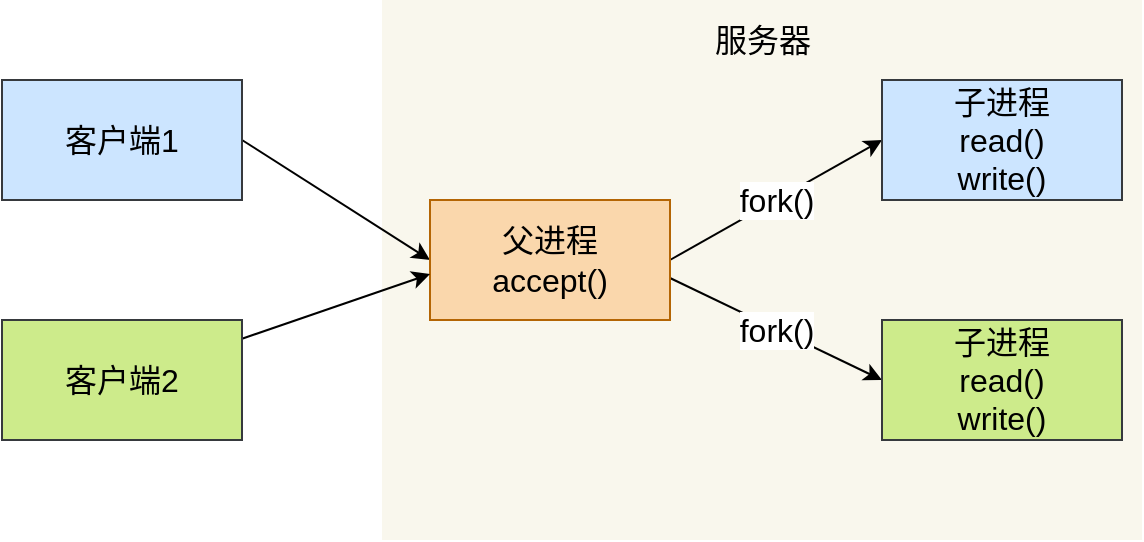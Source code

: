 <mxfile version="14.4.8" type="github">
  <diagram id="ucvFiVCwpmbeMMillvRG" name="第 1 页">
    <mxGraphModel dx="937" dy="541" grid="1" gridSize="10" guides="1" tooltips="1" connect="1" arrows="1" fold="1" page="1" pageScale="1" pageWidth="827" pageHeight="1169" math="0" shadow="0">
      <root>
        <mxCell id="0" />
        <mxCell id="1" parent="0" />
        <mxCell id="W8613wsFYHt2JdZHEvud-28" value="" style="rounded=0;whiteSpace=wrap;html=1;fontSize=16;fillColor=#f9f7ed;strokeColor=none;" vertex="1" parent="1">
          <mxGeometry x="390" y="80" width="380" height="270" as="geometry" />
        </mxCell>
        <mxCell id="W8613wsFYHt2JdZHEvud-21" style="rounded=0;orthogonalLoop=1;jettySize=auto;html=1;entryX=0;entryY=0.5;entryDx=0;entryDy=0;startArrow=none;startFill=0;fontSize=16;endArrow=classic;endFill=1;exitX=1;exitY=0.5;exitDx=0;exitDy=0;" edge="1" parent="1" source="W8613wsFYHt2JdZHEvud-1" target="W8613wsFYHt2JdZHEvud-18">
          <mxGeometry relative="1" as="geometry" />
        </mxCell>
        <mxCell id="W8613wsFYHt2JdZHEvud-1" value="客户端1" style="rounded=0;whiteSpace=wrap;html=1;fontSize=16;fillColor=#cce5ff;strokeColor=#36393d;" vertex="1" parent="1">
          <mxGeometry x="200" y="120" width="120" height="60" as="geometry" />
        </mxCell>
        <mxCell id="W8613wsFYHt2JdZHEvud-25" value="fork()" style="edgeStyle=none;rounded=0;orthogonalLoop=1;jettySize=auto;html=1;entryX=0;entryY=0.5;entryDx=0;entryDy=0;startArrow=none;startFill=0;endArrow=classic;endFill=1;fontSize=16;exitX=1;exitY=0.5;exitDx=0;exitDy=0;" edge="1" parent="1" source="W8613wsFYHt2JdZHEvud-18" target="W8613wsFYHt2JdZHEvud-23">
          <mxGeometry relative="1" as="geometry" />
        </mxCell>
        <mxCell id="W8613wsFYHt2JdZHEvud-26" value="fork()" style="edgeStyle=none;rounded=0;orthogonalLoop=1;jettySize=auto;html=1;entryX=0;entryY=0.5;entryDx=0;entryDy=0;startArrow=none;startFill=0;endArrow=classic;endFill=1;fontSize=16;exitX=1;exitY=0.65;exitDx=0;exitDy=0;exitPerimeter=0;" edge="1" parent="1" source="W8613wsFYHt2JdZHEvud-18" target="W8613wsFYHt2JdZHEvud-24">
          <mxGeometry relative="1" as="geometry" />
        </mxCell>
        <mxCell id="W8613wsFYHt2JdZHEvud-18" value="父进程&lt;br&gt;accept()" style="rounded=0;whiteSpace=wrap;html=1;fontSize=16;fillColor=#fad7ac;strokeColor=#b46504;" vertex="1" parent="1">
          <mxGeometry x="414" y="180" width="120" height="60" as="geometry" />
        </mxCell>
        <mxCell id="W8613wsFYHt2JdZHEvud-22" style="edgeStyle=none;rounded=0;orthogonalLoop=1;jettySize=auto;html=1;entryX=0;entryY=0.617;entryDx=0;entryDy=0;entryPerimeter=0;startArrow=none;startFill=0;endArrow=classic;endFill=1;fontSize=16;" edge="1" parent="1" source="W8613wsFYHt2JdZHEvud-19" target="W8613wsFYHt2JdZHEvud-18">
          <mxGeometry relative="1" as="geometry" />
        </mxCell>
        <mxCell id="W8613wsFYHt2JdZHEvud-19" value="客户端2" style="rounded=0;whiteSpace=wrap;html=1;fontSize=16;fillColor=#cdeb8b;strokeColor=#36393d;" vertex="1" parent="1">
          <mxGeometry x="200" y="240" width="120" height="60" as="geometry" />
        </mxCell>
        <mxCell id="W8613wsFYHt2JdZHEvud-23" value="子进程&lt;br&gt;read()&lt;br&gt;write()" style="rounded=0;whiteSpace=wrap;html=1;fontSize=16;fillColor=#cce5ff;strokeColor=#36393d;" vertex="1" parent="1">
          <mxGeometry x="640" y="120" width="120" height="60" as="geometry" />
        </mxCell>
        <mxCell id="W8613wsFYHt2JdZHEvud-24" value="子进程&lt;br&gt;read()&lt;br&gt;write()" style="rounded=0;whiteSpace=wrap;html=1;fontSize=16;fillColor=#cdeb8b;strokeColor=#36393d;" vertex="1" parent="1">
          <mxGeometry x="640" y="240" width="120" height="60" as="geometry" />
        </mxCell>
        <mxCell id="W8613wsFYHt2JdZHEvud-29" value="服务器" style="text;html=1;align=center;verticalAlign=middle;resizable=0;points=[];autosize=1;fontSize=16;" vertex="1" parent="1">
          <mxGeometry x="550" y="90" width="60" height="20" as="geometry" />
        </mxCell>
      </root>
    </mxGraphModel>
  </diagram>
</mxfile>
